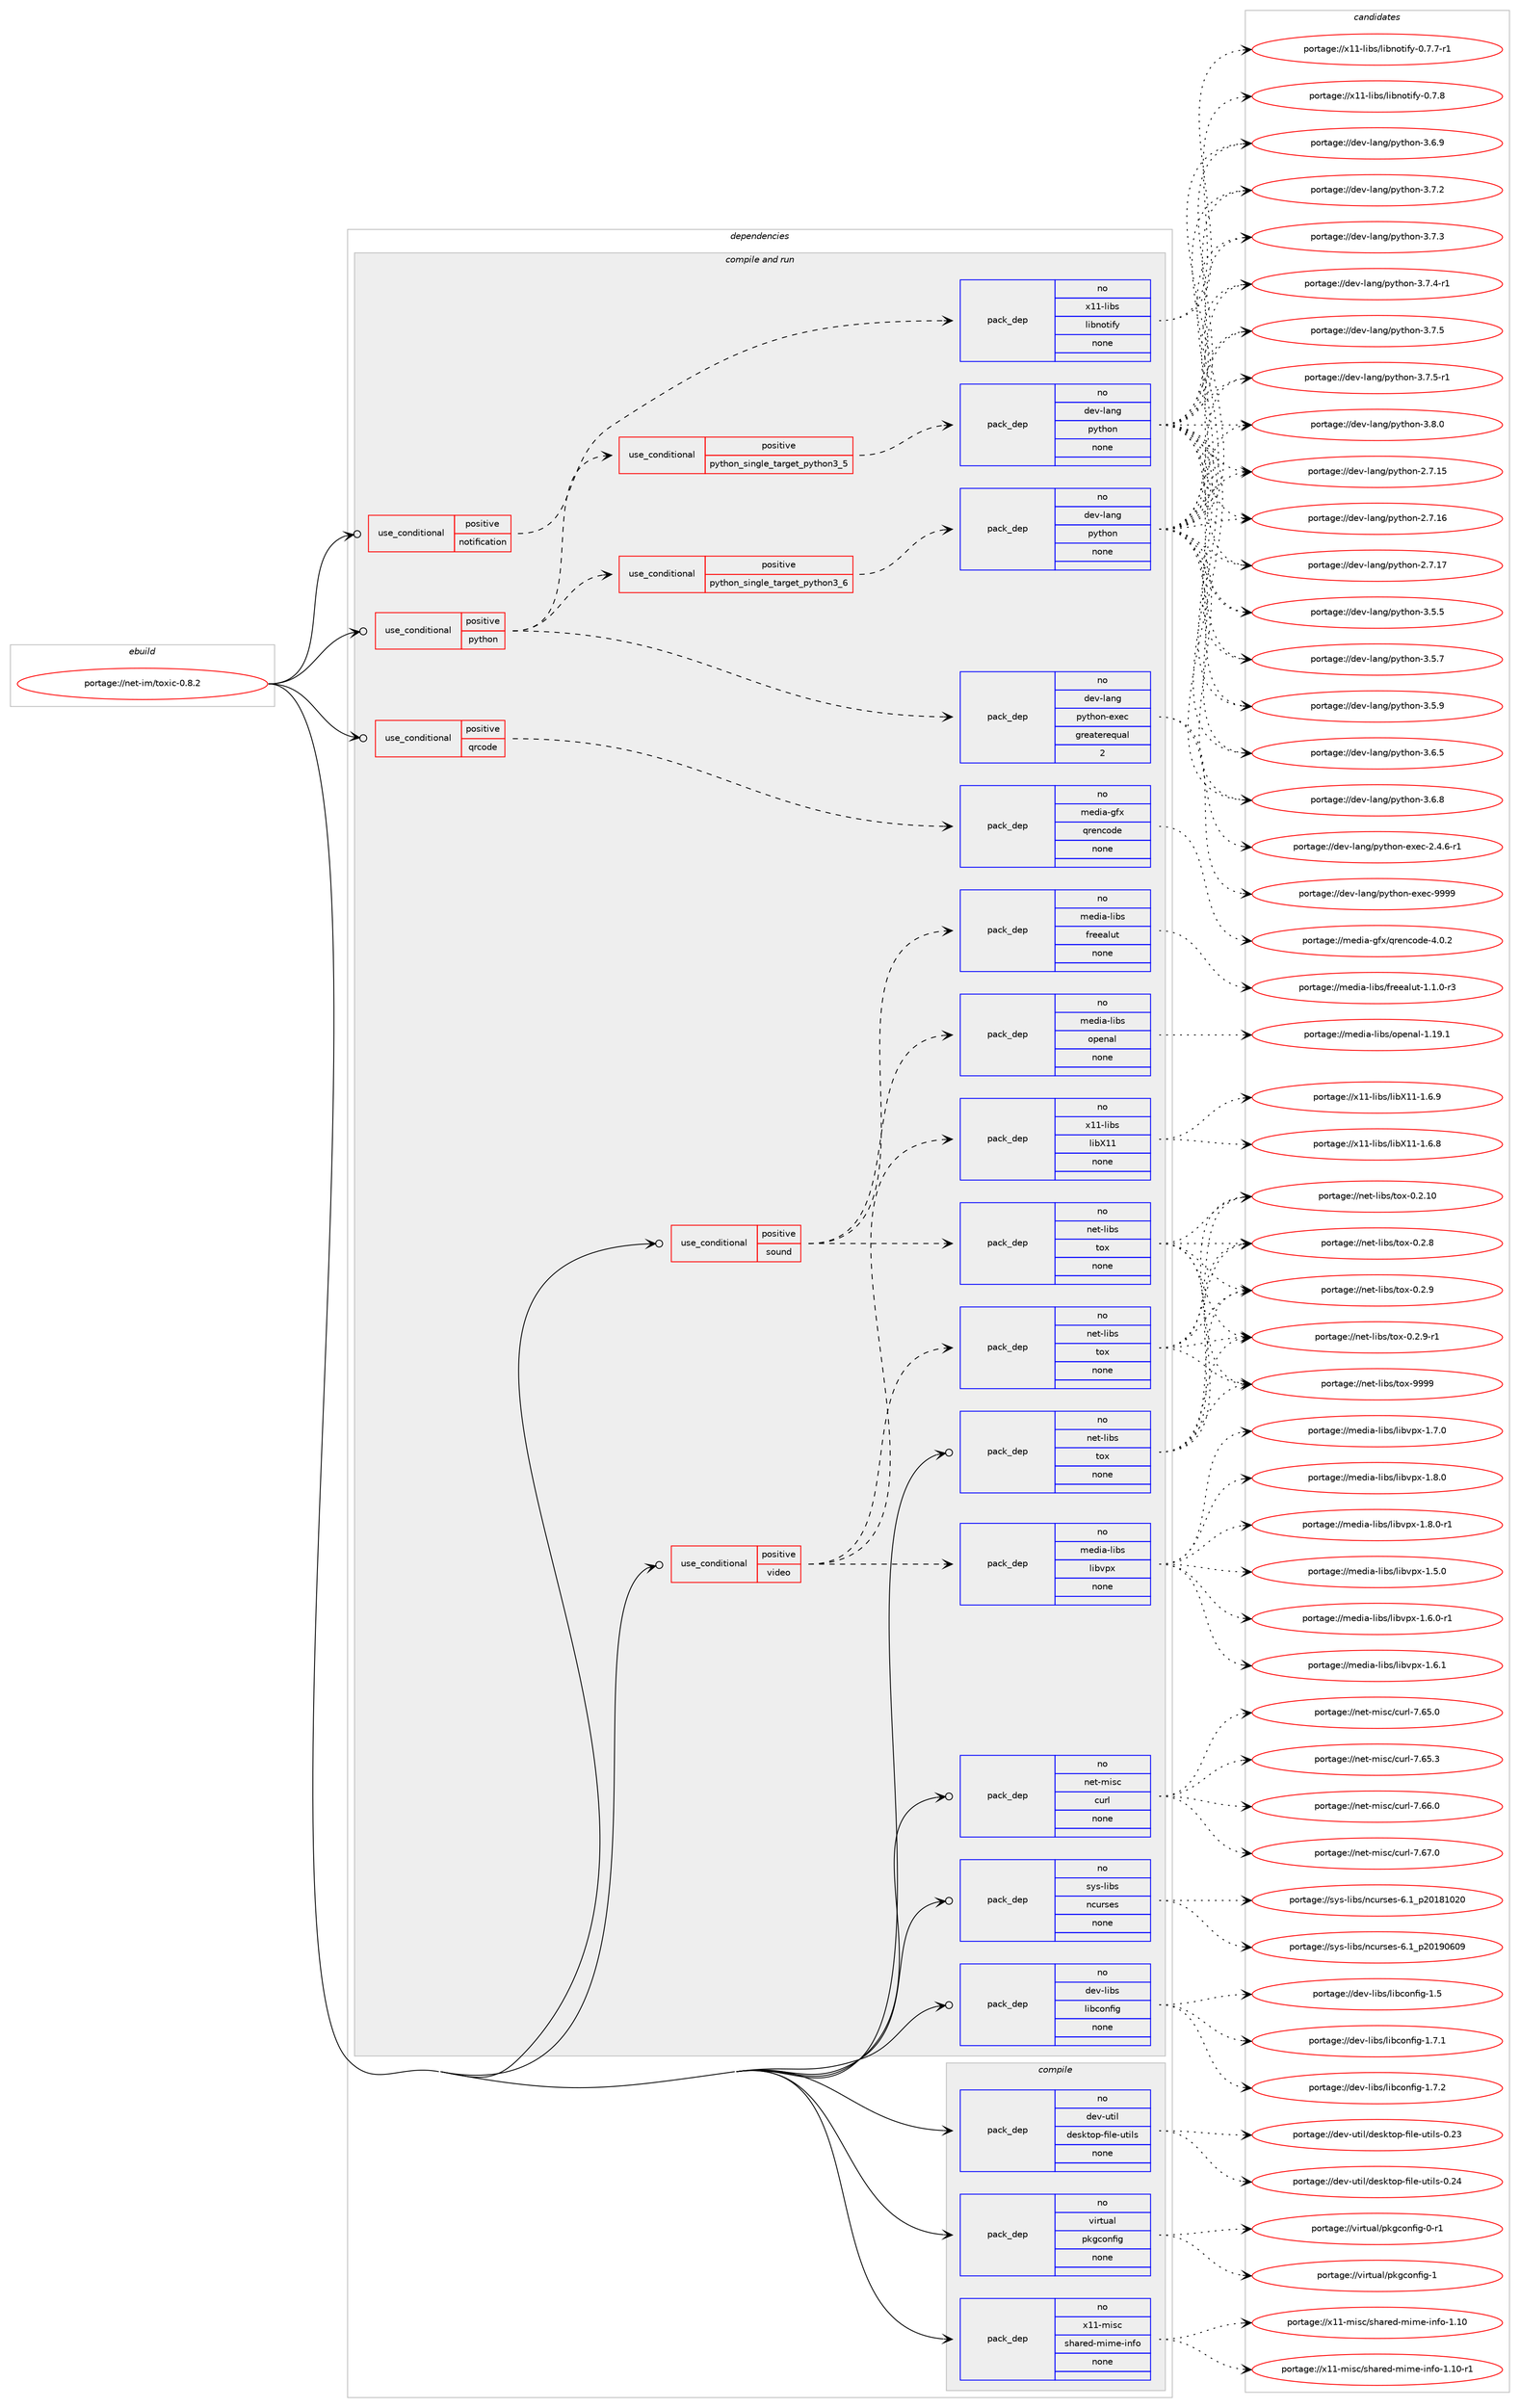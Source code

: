 digraph prolog {

# *************
# Graph options
# *************

newrank=true;
concentrate=true;
compound=true;
graph [rankdir=LR,fontname=Helvetica,fontsize=10,ranksep=1.5];#, ranksep=2.5, nodesep=0.2];
edge  [arrowhead=vee];
node  [fontname=Helvetica,fontsize=10];

# **********
# The ebuild
# **********

subgraph cluster_leftcol {
color=gray;
rank=same;
label=<<i>ebuild</i>>;
id [label="portage://net-im/toxic-0.8.2", color=red, width=4, href="../net-im/toxic-0.8.2.svg"];
}

# ****************
# The dependencies
# ****************

subgraph cluster_midcol {
color=gray;
label=<<i>dependencies</i>>;
subgraph cluster_compile {
fillcolor="#eeeeee";
style=filled;
label=<<i>compile</i>>;
subgraph pack261560 {
dependency356493 [label=<<TABLE BORDER="0" CELLBORDER="1" CELLSPACING="0" CELLPADDING="4" WIDTH="220"><TR><TD ROWSPAN="6" CELLPADDING="30">pack_dep</TD></TR><TR><TD WIDTH="110">no</TD></TR><TR><TD>dev-util</TD></TR><TR><TD>desktop-file-utils</TD></TR><TR><TD>none</TD></TR><TR><TD></TD></TR></TABLE>>, shape=none, color=blue];
}
id:e -> dependency356493:w [weight=20,style="solid",arrowhead="vee"];
subgraph pack261561 {
dependency356494 [label=<<TABLE BORDER="0" CELLBORDER="1" CELLSPACING="0" CELLPADDING="4" WIDTH="220"><TR><TD ROWSPAN="6" CELLPADDING="30">pack_dep</TD></TR><TR><TD WIDTH="110">no</TD></TR><TR><TD>virtual</TD></TR><TR><TD>pkgconfig</TD></TR><TR><TD>none</TD></TR><TR><TD></TD></TR></TABLE>>, shape=none, color=blue];
}
id:e -> dependency356494:w [weight=20,style="solid",arrowhead="vee"];
subgraph pack261562 {
dependency356495 [label=<<TABLE BORDER="0" CELLBORDER="1" CELLSPACING="0" CELLPADDING="4" WIDTH="220"><TR><TD ROWSPAN="6" CELLPADDING="30">pack_dep</TD></TR><TR><TD WIDTH="110">no</TD></TR><TR><TD>x11-misc</TD></TR><TR><TD>shared-mime-info</TD></TR><TR><TD>none</TD></TR><TR><TD></TD></TR></TABLE>>, shape=none, color=blue];
}
id:e -> dependency356495:w [weight=20,style="solid",arrowhead="vee"];
}
subgraph cluster_compileandrun {
fillcolor="#eeeeee";
style=filled;
label=<<i>compile and run</i>>;
subgraph cond89037 {
dependency356496 [label=<<TABLE BORDER="0" CELLBORDER="1" CELLSPACING="0" CELLPADDING="4"><TR><TD ROWSPAN="3" CELLPADDING="10">use_conditional</TD></TR><TR><TD>positive</TD></TR><TR><TD>notification</TD></TR></TABLE>>, shape=none, color=red];
subgraph pack261563 {
dependency356497 [label=<<TABLE BORDER="0" CELLBORDER="1" CELLSPACING="0" CELLPADDING="4" WIDTH="220"><TR><TD ROWSPAN="6" CELLPADDING="30">pack_dep</TD></TR><TR><TD WIDTH="110">no</TD></TR><TR><TD>x11-libs</TD></TR><TR><TD>libnotify</TD></TR><TR><TD>none</TD></TR><TR><TD></TD></TR></TABLE>>, shape=none, color=blue];
}
dependency356496:e -> dependency356497:w [weight=20,style="dashed",arrowhead="vee"];
}
id:e -> dependency356496:w [weight=20,style="solid",arrowhead="odotvee"];
subgraph cond89038 {
dependency356498 [label=<<TABLE BORDER="0" CELLBORDER="1" CELLSPACING="0" CELLPADDING="4"><TR><TD ROWSPAN="3" CELLPADDING="10">use_conditional</TD></TR><TR><TD>positive</TD></TR><TR><TD>python</TD></TR></TABLE>>, shape=none, color=red];
subgraph cond89039 {
dependency356499 [label=<<TABLE BORDER="0" CELLBORDER="1" CELLSPACING="0" CELLPADDING="4"><TR><TD ROWSPAN="3" CELLPADDING="10">use_conditional</TD></TR><TR><TD>positive</TD></TR><TR><TD>python_single_target_python3_5</TD></TR></TABLE>>, shape=none, color=red];
subgraph pack261564 {
dependency356500 [label=<<TABLE BORDER="0" CELLBORDER="1" CELLSPACING="0" CELLPADDING="4" WIDTH="220"><TR><TD ROWSPAN="6" CELLPADDING="30">pack_dep</TD></TR><TR><TD WIDTH="110">no</TD></TR><TR><TD>dev-lang</TD></TR><TR><TD>python</TD></TR><TR><TD>none</TD></TR><TR><TD></TD></TR></TABLE>>, shape=none, color=blue];
}
dependency356499:e -> dependency356500:w [weight=20,style="dashed",arrowhead="vee"];
}
dependency356498:e -> dependency356499:w [weight=20,style="dashed",arrowhead="vee"];
subgraph cond89040 {
dependency356501 [label=<<TABLE BORDER="0" CELLBORDER="1" CELLSPACING="0" CELLPADDING="4"><TR><TD ROWSPAN="3" CELLPADDING="10">use_conditional</TD></TR><TR><TD>positive</TD></TR><TR><TD>python_single_target_python3_6</TD></TR></TABLE>>, shape=none, color=red];
subgraph pack261565 {
dependency356502 [label=<<TABLE BORDER="0" CELLBORDER="1" CELLSPACING="0" CELLPADDING="4" WIDTH="220"><TR><TD ROWSPAN="6" CELLPADDING="30">pack_dep</TD></TR><TR><TD WIDTH="110">no</TD></TR><TR><TD>dev-lang</TD></TR><TR><TD>python</TD></TR><TR><TD>none</TD></TR><TR><TD></TD></TR></TABLE>>, shape=none, color=blue];
}
dependency356501:e -> dependency356502:w [weight=20,style="dashed",arrowhead="vee"];
}
dependency356498:e -> dependency356501:w [weight=20,style="dashed",arrowhead="vee"];
subgraph pack261566 {
dependency356503 [label=<<TABLE BORDER="0" CELLBORDER="1" CELLSPACING="0" CELLPADDING="4" WIDTH="220"><TR><TD ROWSPAN="6" CELLPADDING="30">pack_dep</TD></TR><TR><TD WIDTH="110">no</TD></TR><TR><TD>dev-lang</TD></TR><TR><TD>python-exec</TD></TR><TR><TD>greaterequal</TD></TR><TR><TD>2</TD></TR></TABLE>>, shape=none, color=blue];
}
dependency356498:e -> dependency356503:w [weight=20,style="dashed",arrowhead="vee"];
}
id:e -> dependency356498:w [weight=20,style="solid",arrowhead="odotvee"];
subgraph cond89041 {
dependency356504 [label=<<TABLE BORDER="0" CELLBORDER="1" CELLSPACING="0" CELLPADDING="4"><TR><TD ROWSPAN="3" CELLPADDING="10">use_conditional</TD></TR><TR><TD>positive</TD></TR><TR><TD>qrcode</TD></TR></TABLE>>, shape=none, color=red];
subgraph pack261567 {
dependency356505 [label=<<TABLE BORDER="0" CELLBORDER="1" CELLSPACING="0" CELLPADDING="4" WIDTH="220"><TR><TD ROWSPAN="6" CELLPADDING="30">pack_dep</TD></TR><TR><TD WIDTH="110">no</TD></TR><TR><TD>media-gfx</TD></TR><TR><TD>qrencode</TD></TR><TR><TD>none</TD></TR><TR><TD></TD></TR></TABLE>>, shape=none, color=blue];
}
dependency356504:e -> dependency356505:w [weight=20,style="dashed",arrowhead="vee"];
}
id:e -> dependency356504:w [weight=20,style="solid",arrowhead="odotvee"];
subgraph cond89042 {
dependency356506 [label=<<TABLE BORDER="0" CELLBORDER="1" CELLSPACING="0" CELLPADDING="4"><TR><TD ROWSPAN="3" CELLPADDING="10">use_conditional</TD></TR><TR><TD>positive</TD></TR><TR><TD>sound</TD></TR></TABLE>>, shape=none, color=red];
subgraph pack261568 {
dependency356507 [label=<<TABLE BORDER="0" CELLBORDER="1" CELLSPACING="0" CELLPADDING="4" WIDTH="220"><TR><TD ROWSPAN="6" CELLPADDING="30">pack_dep</TD></TR><TR><TD WIDTH="110">no</TD></TR><TR><TD>media-libs</TD></TR><TR><TD>openal</TD></TR><TR><TD>none</TD></TR><TR><TD></TD></TR></TABLE>>, shape=none, color=blue];
}
dependency356506:e -> dependency356507:w [weight=20,style="dashed",arrowhead="vee"];
subgraph pack261569 {
dependency356508 [label=<<TABLE BORDER="0" CELLBORDER="1" CELLSPACING="0" CELLPADDING="4" WIDTH="220"><TR><TD ROWSPAN="6" CELLPADDING="30">pack_dep</TD></TR><TR><TD WIDTH="110">no</TD></TR><TR><TD>media-libs</TD></TR><TR><TD>freealut</TD></TR><TR><TD>none</TD></TR><TR><TD></TD></TR></TABLE>>, shape=none, color=blue];
}
dependency356506:e -> dependency356508:w [weight=20,style="dashed",arrowhead="vee"];
subgraph pack261570 {
dependency356509 [label=<<TABLE BORDER="0" CELLBORDER="1" CELLSPACING="0" CELLPADDING="4" WIDTH="220"><TR><TD ROWSPAN="6" CELLPADDING="30">pack_dep</TD></TR><TR><TD WIDTH="110">no</TD></TR><TR><TD>net-libs</TD></TR><TR><TD>tox</TD></TR><TR><TD>none</TD></TR><TR><TD></TD></TR></TABLE>>, shape=none, color=blue];
}
dependency356506:e -> dependency356509:w [weight=20,style="dashed",arrowhead="vee"];
}
id:e -> dependency356506:w [weight=20,style="solid",arrowhead="odotvee"];
subgraph cond89043 {
dependency356510 [label=<<TABLE BORDER="0" CELLBORDER="1" CELLSPACING="0" CELLPADDING="4"><TR><TD ROWSPAN="3" CELLPADDING="10">use_conditional</TD></TR><TR><TD>positive</TD></TR><TR><TD>video</TD></TR></TABLE>>, shape=none, color=red];
subgraph pack261571 {
dependency356511 [label=<<TABLE BORDER="0" CELLBORDER="1" CELLSPACING="0" CELLPADDING="4" WIDTH="220"><TR><TD ROWSPAN="6" CELLPADDING="30">pack_dep</TD></TR><TR><TD WIDTH="110">no</TD></TR><TR><TD>media-libs</TD></TR><TR><TD>libvpx</TD></TR><TR><TD>none</TD></TR><TR><TD></TD></TR></TABLE>>, shape=none, color=blue];
}
dependency356510:e -> dependency356511:w [weight=20,style="dashed",arrowhead="vee"];
subgraph pack261572 {
dependency356512 [label=<<TABLE BORDER="0" CELLBORDER="1" CELLSPACING="0" CELLPADDING="4" WIDTH="220"><TR><TD ROWSPAN="6" CELLPADDING="30">pack_dep</TD></TR><TR><TD WIDTH="110">no</TD></TR><TR><TD>net-libs</TD></TR><TR><TD>tox</TD></TR><TR><TD>none</TD></TR><TR><TD></TD></TR></TABLE>>, shape=none, color=blue];
}
dependency356510:e -> dependency356512:w [weight=20,style="dashed",arrowhead="vee"];
subgraph pack261573 {
dependency356513 [label=<<TABLE BORDER="0" CELLBORDER="1" CELLSPACING="0" CELLPADDING="4" WIDTH="220"><TR><TD ROWSPAN="6" CELLPADDING="30">pack_dep</TD></TR><TR><TD WIDTH="110">no</TD></TR><TR><TD>x11-libs</TD></TR><TR><TD>libX11</TD></TR><TR><TD>none</TD></TR><TR><TD></TD></TR></TABLE>>, shape=none, color=blue];
}
dependency356510:e -> dependency356513:w [weight=20,style="dashed",arrowhead="vee"];
}
id:e -> dependency356510:w [weight=20,style="solid",arrowhead="odotvee"];
subgraph pack261574 {
dependency356514 [label=<<TABLE BORDER="0" CELLBORDER="1" CELLSPACING="0" CELLPADDING="4" WIDTH="220"><TR><TD ROWSPAN="6" CELLPADDING="30">pack_dep</TD></TR><TR><TD WIDTH="110">no</TD></TR><TR><TD>dev-libs</TD></TR><TR><TD>libconfig</TD></TR><TR><TD>none</TD></TR><TR><TD></TD></TR></TABLE>>, shape=none, color=blue];
}
id:e -> dependency356514:w [weight=20,style="solid",arrowhead="odotvee"];
subgraph pack261575 {
dependency356515 [label=<<TABLE BORDER="0" CELLBORDER="1" CELLSPACING="0" CELLPADDING="4" WIDTH="220"><TR><TD ROWSPAN="6" CELLPADDING="30">pack_dep</TD></TR><TR><TD WIDTH="110">no</TD></TR><TR><TD>net-libs</TD></TR><TR><TD>tox</TD></TR><TR><TD>none</TD></TR><TR><TD></TD></TR></TABLE>>, shape=none, color=blue];
}
id:e -> dependency356515:w [weight=20,style="solid",arrowhead="odotvee"];
subgraph pack261576 {
dependency356516 [label=<<TABLE BORDER="0" CELLBORDER="1" CELLSPACING="0" CELLPADDING="4" WIDTH="220"><TR><TD ROWSPAN="6" CELLPADDING="30">pack_dep</TD></TR><TR><TD WIDTH="110">no</TD></TR><TR><TD>net-misc</TD></TR><TR><TD>curl</TD></TR><TR><TD>none</TD></TR><TR><TD></TD></TR></TABLE>>, shape=none, color=blue];
}
id:e -> dependency356516:w [weight=20,style="solid",arrowhead="odotvee"];
subgraph pack261577 {
dependency356517 [label=<<TABLE BORDER="0" CELLBORDER="1" CELLSPACING="0" CELLPADDING="4" WIDTH="220"><TR><TD ROWSPAN="6" CELLPADDING="30">pack_dep</TD></TR><TR><TD WIDTH="110">no</TD></TR><TR><TD>sys-libs</TD></TR><TR><TD>ncurses</TD></TR><TR><TD>none</TD></TR><TR><TD></TD></TR></TABLE>>, shape=none, color=blue];
}
id:e -> dependency356517:w [weight=20,style="solid",arrowhead="odotvee"];
}
subgraph cluster_run {
fillcolor="#eeeeee";
style=filled;
label=<<i>run</i>>;
}
}

# **************
# The candidates
# **************

subgraph cluster_choices {
rank=same;
color=gray;
label=<<i>candidates</i>>;

subgraph choice261560 {
color=black;
nodesep=1;
choiceportage100101118451171161051084710010111510711611111245102105108101451171161051081154548465051 [label="portage://dev-util/desktop-file-utils-0.23", color=red, width=4,href="../dev-util/desktop-file-utils-0.23.svg"];
choiceportage100101118451171161051084710010111510711611111245102105108101451171161051081154548465052 [label="portage://dev-util/desktop-file-utils-0.24", color=red, width=4,href="../dev-util/desktop-file-utils-0.24.svg"];
dependency356493:e -> choiceportage100101118451171161051084710010111510711611111245102105108101451171161051081154548465051:w [style=dotted,weight="100"];
dependency356493:e -> choiceportage100101118451171161051084710010111510711611111245102105108101451171161051081154548465052:w [style=dotted,weight="100"];
}
subgraph choice261561 {
color=black;
nodesep=1;
choiceportage11810511411611797108471121071039911111010210510345484511449 [label="portage://virtual/pkgconfig-0-r1", color=red, width=4,href="../virtual/pkgconfig-0-r1.svg"];
choiceportage1181051141161179710847112107103991111101021051034549 [label="portage://virtual/pkgconfig-1", color=red, width=4,href="../virtual/pkgconfig-1.svg"];
dependency356494:e -> choiceportage11810511411611797108471121071039911111010210510345484511449:w [style=dotted,weight="100"];
dependency356494:e -> choiceportage1181051141161179710847112107103991111101021051034549:w [style=dotted,weight="100"];
}
subgraph choice261562 {
color=black;
nodesep=1;
choiceportage12049494510910511599471151049711410110045109105109101451051101021114549464948 [label="portage://x11-misc/shared-mime-info-1.10", color=red, width=4,href="../x11-misc/shared-mime-info-1.10.svg"];
choiceportage120494945109105115994711510497114101100451091051091014510511010211145494649484511449 [label="portage://x11-misc/shared-mime-info-1.10-r1", color=red, width=4,href="../x11-misc/shared-mime-info-1.10-r1.svg"];
dependency356495:e -> choiceportage12049494510910511599471151049711410110045109105109101451051101021114549464948:w [style=dotted,weight="100"];
dependency356495:e -> choiceportage120494945109105115994711510497114101100451091051091014510511010211145494649484511449:w [style=dotted,weight="100"];
}
subgraph choice261563 {
color=black;
nodesep=1;
choiceportage1204949451081059811547108105981101111161051021214548465546554511449 [label="portage://x11-libs/libnotify-0.7.7-r1", color=red, width=4,href="../x11-libs/libnotify-0.7.7-r1.svg"];
choiceportage120494945108105981154710810598110111116105102121454846554656 [label="portage://x11-libs/libnotify-0.7.8", color=red, width=4,href="../x11-libs/libnotify-0.7.8.svg"];
dependency356497:e -> choiceportage1204949451081059811547108105981101111161051021214548465546554511449:w [style=dotted,weight="100"];
dependency356497:e -> choiceportage120494945108105981154710810598110111116105102121454846554656:w [style=dotted,weight="100"];
}
subgraph choice261564 {
color=black;
nodesep=1;
choiceportage10010111845108971101034711212111610411111045504655464953 [label="portage://dev-lang/python-2.7.15", color=red, width=4,href="../dev-lang/python-2.7.15.svg"];
choiceportage10010111845108971101034711212111610411111045504655464954 [label="portage://dev-lang/python-2.7.16", color=red, width=4,href="../dev-lang/python-2.7.16.svg"];
choiceportage10010111845108971101034711212111610411111045504655464955 [label="portage://dev-lang/python-2.7.17", color=red, width=4,href="../dev-lang/python-2.7.17.svg"];
choiceportage100101118451089711010347112121116104111110455146534653 [label="portage://dev-lang/python-3.5.5", color=red, width=4,href="../dev-lang/python-3.5.5.svg"];
choiceportage100101118451089711010347112121116104111110455146534655 [label="portage://dev-lang/python-3.5.7", color=red, width=4,href="../dev-lang/python-3.5.7.svg"];
choiceportage100101118451089711010347112121116104111110455146534657 [label="portage://dev-lang/python-3.5.9", color=red, width=4,href="../dev-lang/python-3.5.9.svg"];
choiceportage100101118451089711010347112121116104111110455146544653 [label="portage://dev-lang/python-3.6.5", color=red, width=4,href="../dev-lang/python-3.6.5.svg"];
choiceportage100101118451089711010347112121116104111110455146544656 [label="portage://dev-lang/python-3.6.8", color=red, width=4,href="../dev-lang/python-3.6.8.svg"];
choiceportage100101118451089711010347112121116104111110455146544657 [label="portage://dev-lang/python-3.6.9", color=red, width=4,href="../dev-lang/python-3.6.9.svg"];
choiceportage100101118451089711010347112121116104111110455146554650 [label="portage://dev-lang/python-3.7.2", color=red, width=4,href="../dev-lang/python-3.7.2.svg"];
choiceportage100101118451089711010347112121116104111110455146554651 [label="portage://dev-lang/python-3.7.3", color=red, width=4,href="../dev-lang/python-3.7.3.svg"];
choiceportage1001011184510897110103471121211161041111104551465546524511449 [label="portage://dev-lang/python-3.7.4-r1", color=red, width=4,href="../dev-lang/python-3.7.4-r1.svg"];
choiceportage100101118451089711010347112121116104111110455146554653 [label="portage://dev-lang/python-3.7.5", color=red, width=4,href="../dev-lang/python-3.7.5.svg"];
choiceportage1001011184510897110103471121211161041111104551465546534511449 [label="portage://dev-lang/python-3.7.5-r1", color=red, width=4,href="../dev-lang/python-3.7.5-r1.svg"];
choiceportage100101118451089711010347112121116104111110455146564648 [label="portage://dev-lang/python-3.8.0", color=red, width=4,href="../dev-lang/python-3.8.0.svg"];
dependency356500:e -> choiceportage10010111845108971101034711212111610411111045504655464953:w [style=dotted,weight="100"];
dependency356500:e -> choiceportage10010111845108971101034711212111610411111045504655464954:w [style=dotted,weight="100"];
dependency356500:e -> choiceportage10010111845108971101034711212111610411111045504655464955:w [style=dotted,weight="100"];
dependency356500:e -> choiceportage100101118451089711010347112121116104111110455146534653:w [style=dotted,weight="100"];
dependency356500:e -> choiceportage100101118451089711010347112121116104111110455146534655:w [style=dotted,weight="100"];
dependency356500:e -> choiceportage100101118451089711010347112121116104111110455146534657:w [style=dotted,weight="100"];
dependency356500:e -> choiceportage100101118451089711010347112121116104111110455146544653:w [style=dotted,weight="100"];
dependency356500:e -> choiceportage100101118451089711010347112121116104111110455146544656:w [style=dotted,weight="100"];
dependency356500:e -> choiceportage100101118451089711010347112121116104111110455146544657:w [style=dotted,weight="100"];
dependency356500:e -> choiceportage100101118451089711010347112121116104111110455146554650:w [style=dotted,weight="100"];
dependency356500:e -> choiceportage100101118451089711010347112121116104111110455146554651:w [style=dotted,weight="100"];
dependency356500:e -> choiceportage1001011184510897110103471121211161041111104551465546524511449:w [style=dotted,weight="100"];
dependency356500:e -> choiceportage100101118451089711010347112121116104111110455146554653:w [style=dotted,weight="100"];
dependency356500:e -> choiceportage1001011184510897110103471121211161041111104551465546534511449:w [style=dotted,weight="100"];
dependency356500:e -> choiceportage100101118451089711010347112121116104111110455146564648:w [style=dotted,weight="100"];
}
subgraph choice261565 {
color=black;
nodesep=1;
choiceportage10010111845108971101034711212111610411111045504655464953 [label="portage://dev-lang/python-2.7.15", color=red, width=4,href="../dev-lang/python-2.7.15.svg"];
choiceportage10010111845108971101034711212111610411111045504655464954 [label="portage://dev-lang/python-2.7.16", color=red, width=4,href="../dev-lang/python-2.7.16.svg"];
choiceportage10010111845108971101034711212111610411111045504655464955 [label="portage://dev-lang/python-2.7.17", color=red, width=4,href="../dev-lang/python-2.7.17.svg"];
choiceportage100101118451089711010347112121116104111110455146534653 [label="portage://dev-lang/python-3.5.5", color=red, width=4,href="../dev-lang/python-3.5.5.svg"];
choiceportage100101118451089711010347112121116104111110455146534655 [label="portage://dev-lang/python-3.5.7", color=red, width=4,href="../dev-lang/python-3.5.7.svg"];
choiceportage100101118451089711010347112121116104111110455146534657 [label="portage://dev-lang/python-3.5.9", color=red, width=4,href="../dev-lang/python-3.5.9.svg"];
choiceportage100101118451089711010347112121116104111110455146544653 [label="portage://dev-lang/python-3.6.5", color=red, width=4,href="../dev-lang/python-3.6.5.svg"];
choiceportage100101118451089711010347112121116104111110455146544656 [label="portage://dev-lang/python-3.6.8", color=red, width=4,href="../dev-lang/python-3.6.8.svg"];
choiceportage100101118451089711010347112121116104111110455146544657 [label="portage://dev-lang/python-3.6.9", color=red, width=4,href="../dev-lang/python-3.6.9.svg"];
choiceportage100101118451089711010347112121116104111110455146554650 [label="portage://dev-lang/python-3.7.2", color=red, width=4,href="../dev-lang/python-3.7.2.svg"];
choiceportage100101118451089711010347112121116104111110455146554651 [label="portage://dev-lang/python-3.7.3", color=red, width=4,href="../dev-lang/python-3.7.3.svg"];
choiceportage1001011184510897110103471121211161041111104551465546524511449 [label="portage://dev-lang/python-3.7.4-r1", color=red, width=4,href="../dev-lang/python-3.7.4-r1.svg"];
choiceportage100101118451089711010347112121116104111110455146554653 [label="portage://dev-lang/python-3.7.5", color=red, width=4,href="../dev-lang/python-3.7.5.svg"];
choiceportage1001011184510897110103471121211161041111104551465546534511449 [label="portage://dev-lang/python-3.7.5-r1", color=red, width=4,href="../dev-lang/python-3.7.5-r1.svg"];
choiceportage100101118451089711010347112121116104111110455146564648 [label="portage://dev-lang/python-3.8.0", color=red, width=4,href="../dev-lang/python-3.8.0.svg"];
dependency356502:e -> choiceportage10010111845108971101034711212111610411111045504655464953:w [style=dotted,weight="100"];
dependency356502:e -> choiceportage10010111845108971101034711212111610411111045504655464954:w [style=dotted,weight="100"];
dependency356502:e -> choiceportage10010111845108971101034711212111610411111045504655464955:w [style=dotted,weight="100"];
dependency356502:e -> choiceportage100101118451089711010347112121116104111110455146534653:w [style=dotted,weight="100"];
dependency356502:e -> choiceportage100101118451089711010347112121116104111110455146534655:w [style=dotted,weight="100"];
dependency356502:e -> choiceportage100101118451089711010347112121116104111110455146534657:w [style=dotted,weight="100"];
dependency356502:e -> choiceportage100101118451089711010347112121116104111110455146544653:w [style=dotted,weight="100"];
dependency356502:e -> choiceportage100101118451089711010347112121116104111110455146544656:w [style=dotted,weight="100"];
dependency356502:e -> choiceportage100101118451089711010347112121116104111110455146544657:w [style=dotted,weight="100"];
dependency356502:e -> choiceportage100101118451089711010347112121116104111110455146554650:w [style=dotted,weight="100"];
dependency356502:e -> choiceportage100101118451089711010347112121116104111110455146554651:w [style=dotted,weight="100"];
dependency356502:e -> choiceportage1001011184510897110103471121211161041111104551465546524511449:w [style=dotted,weight="100"];
dependency356502:e -> choiceportage100101118451089711010347112121116104111110455146554653:w [style=dotted,weight="100"];
dependency356502:e -> choiceportage1001011184510897110103471121211161041111104551465546534511449:w [style=dotted,weight="100"];
dependency356502:e -> choiceportage100101118451089711010347112121116104111110455146564648:w [style=dotted,weight="100"];
}
subgraph choice261566 {
color=black;
nodesep=1;
choiceportage10010111845108971101034711212111610411111045101120101994550465246544511449 [label="portage://dev-lang/python-exec-2.4.6-r1", color=red, width=4,href="../dev-lang/python-exec-2.4.6-r1.svg"];
choiceportage10010111845108971101034711212111610411111045101120101994557575757 [label="portage://dev-lang/python-exec-9999", color=red, width=4,href="../dev-lang/python-exec-9999.svg"];
dependency356503:e -> choiceportage10010111845108971101034711212111610411111045101120101994550465246544511449:w [style=dotted,weight="100"];
dependency356503:e -> choiceportage10010111845108971101034711212111610411111045101120101994557575757:w [style=dotted,weight="100"];
}
subgraph choice261567 {
color=black;
nodesep=1;
choiceportage10910110010597451031021204711311410111099111100101455246484650 [label="portage://media-gfx/qrencode-4.0.2", color=red, width=4,href="../media-gfx/qrencode-4.0.2.svg"];
dependency356505:e -> choiceportage10910110010597451031021204711311410111099111100101455246484650:w [style=dotted,weight="100"];
}
subgraph choice261568 {
color=black;
nodesep=1;
choiceportage109101100105974510810598115471111121011109710845494649574649 [label="portage://media-libs/openal-1.19.1", color=red, width=4,href="../media-libs/openal-1.19.1.svg"];
dependency356507:e -> choiceportage109101100105974510810598115471111121011109710845494649574649:w [style=dotted,weight="100"];
}
subgraph choice261569 {
color=black;
nodesep=1;
choiceportage10910110010597451081059811547102114101101971081171164549464946484511451 [label="portage://media-libs/freealut-1.1.0-r3", color=red, width=4,href="../media-libs/freealut-1.1.0-r3.svg"];
dependency356508:e -> choiceportage10910110010597451081059811547102114101101971081171164549464946484511451:w [style=dotted,weight="100"];
}
subgraph choice261570 {
color=black;
nodesep=1;
choiceportage11010111645108105981154711611112045484650464948 [label="portage://net-libs/tox-0.2.10", color=red, width=4,href="../net-libs/tox-0.2.10.svg"];
choiceportage110101116451081059811547116111120454846504656 [label="portage://net-libs/tox-0.2.8", color=red, width=4,href="../net-libs/tox-0.2.8.svg"];
choiceportage110101116451081059811547116111120454846504657 [label="portage://net-libs/tox-0.2.9", color=red, width=4,href="../net-libs/tox-0.2.9.svg"];
choiceportage1101011164510810598115471161111204548465046574511449 [label="portage://net-libs/tox-0.2.9-r1", color=red, width=4,href="../net-libs/tox-0.2.9-r1.svg"];
choiceportage1101011164510810598115471161111204557575757 [label="portage://net-libs/tox-9999", color=red, width=4,href="../net-libs/tox-9999.svg"];
dependency356509:e -> choiceportage11010111645108105981154711611112045484650464948:w [style=dotted,weight="100"];
dependency356509:e -> choiceportage110101116451081059811547116111120454846504656:w [style=dotted,weight="100"];
dependency356509:e -> choiceportage110101116451081059811547116111120454846504657:w [style=dotted,weight="100"];
dependency356509:e -> choiceportage1101011164510810598115471161111204548465046574511449:w [style=dotted,weight="100"];
dependency356509:e -> choiceportage1101011164510810598115471161111204557575757:w [style=dotted,weight="100"];
}
subgraph choice261571 {
color=black;
nodesep=1;
choiceportage1091011001059745108105981154710810598118112120454946534648 [label="portage://media-libs/libvpx-1.5.0", color=red, width=4,href="../media-libs/libvpx-1.5.0.svg"];
choiceportage10910110010597451081059811547108105981181121204549465446484511449 [label="portage://media-libs/libvpx-1.6.0-r1", color=red, width=4,href="../media-libs/libvpx-1.6.0-r1.svg"];
choiceportage1091011001059745108105981154710810598118112120454946544649 [label="portage://media-libs/libvpx-1.6.1", color=red, width=4,href="../media-libs/libvpx-1.6.1.svg"];
choiceportage1091011001059745108105981154710810598118112120454946554648 [label="portage://media-libs/libvpx-1.7.0", color=red, width=4,href="../media-libs/libvpx-1.7.0.svg"];
choiceportage1091011001059745108105981154710810598118112120454946564648 [label="portage://media-libs/libvpx-1.8.0", color=red, width=4,href="../media-libs/libvpx-1.8.0.svg"];
choiceportage10910110010597451081059811547108105981181121204549465646484511449 [label="portage://media-libs/libvpx-1.8.0-r1", color=red, width=4,href="../media-libs/libvpx-1.8.0-r1.svg"];
dependency356511:e -> choiceportage1091011001059745108105981154710810598118112120454946534648:w [style=dotted,weight="100"];
dependency356511:e -> choiceportage10910110010597451081059811547108105981181121204549465446484511449:w [style=dotted,weight="100"];
dependency356511:e -> choiceportage1091011001059745108105981154710810598118112120454946544649:w [style=dotted,weight="100"];
dependency356511:e -> choiceportage1091011001059745108105981154710810598118112120454946554648:w [style=dotted,weight="100"];
dependency356511:e -> choiceportage1091011001059745108105981154710810598118112120454946564648:w [style=dotted,weight="100"];
dependency356511:e -> choiceportage10910110010597451081059811547108105981181121204549465646484511449:w [style=dotted,weight="100"];
}
subgraph choice261572 {
color=black;
nodesep=1;
choiceportage11010111645108105981154711611112045484650464948 [label="portage://net-libs/tox-0.2.10", color=red, width=4,href="../net-libs/tox-0.2.10.svg"];
choiceportage110101116451081059811547116111120454846504656 [label="portage://net-libs/tox-0.2.8", color=red, width=4,href="../net-libs/tox-0.2.8.svg"];
choiceportage110101116451081059811547116111120454846504657 [label="portage://net-libs/tox-0.2.9", color=red, width=4,href="../net-libs/tox-0.2.9.svg"];
choiceportage1101011164510810598115471161111204548465046574511449 [label="portage://net-libs/tox-0.2.9-r1", color=red, width=4,href="../net-libs/tox-0.2.9-r1.svg"];
choiceportage1101011164510810598115471161111204557575757 [label="portage://net-libs/tox-9999", color=red, width=4,href="../net-libs/tox-9999.svg"];
dependency356512:e -> choiceportage11010111645108105981154711611112045484650464948:w [style=dotted,weight="100"];
dependency356512:e -> choiceportage110101116451081059811547116111120454846504656:w [style=dotted,weight="100"];
dependency356512:e -> choiceportage110101116451081059811547116111120454846504657:w [style=dotted,weight="100"];
dependency356512:e -> choiceportage1101011164510810598115471161111204548465046574511449:w [style=dotted,weight="100"];
dependency356512:e -> choiceportage1101011164510810598115471161111204557575757:w [style=dotted,weight="100"];
}
subgraph choice261573 {
color=black;
nodesep=1;
choiceportage120494945108105981154710810598884949454946544656 [label="portage://x11-libs/libX11-1.6.8", color=red, width=4,href="../x11-libs/libX11-1.6.8.svg"];
choiceportage120494945108105981154710810598884949454946544657 [label="portage://x11-libs/libX11-1.6.9", color=red, width=4,href="../x11-libs/libX11-1.6.9.svg"];
dependency356513:e -> choiceportage120494945108105981154710810598884949454946544656:w [style=dotted,weight="100"];
dependency356513:e -> choiceportage120494945108105981154710810598884949454946544657:w [style=dotted,weight="100"];
}
subgraph choice261574 {
color=black;
nodesep=1;
choiceportage100101118451081059811547108105989911111010210510345494653 [label="portage://dev-libs/libconfig-1.5", color=red, width=4,href="../dev-libs/libconfig-1.5.svg"];
choiceportage1001011184510810598115471081059899111110102105103454946554649 [label="portage://dev-libs/libconfig-1.7.1", color=red, width=4,href="../dev-libs/libconfig-1.7.1.svg"];
choiceportage1001011184510810598115471081059899111110102105103454946554650 [label="portage://dev-libs/libconfig-1.7.2", color=red, width=4,href="../dev-libs/libconfig-1.7.2.svg"];
dependency356514:e -> choiceportage100101118451081059811547108105989911111010210510345494653:w [style=dotted,weight="100"];
dependency356514:e -> choiceportage1001011184510810598115471081059899111110102105103454946554649:w [style=dotted,weight="100"];
dependency356514:e -> choiceportage1001011184510810598115471081059899111110102105103454946554650:w [style=dotted,weight="100"];
}
subgraph choice261575 {
color=black;
nodesep=1;
choiceportage11010111645108105981154711611112045484650464948 [label="portage://net-libs/tox-0.2.10", color=red, width=4,href="../net-libs/tox-0.2.10.svg"];
choiceportage110101116451081059811547116111120454846504656 [label="portage://net-libs/tox-0.2.8", color=red, width=4,href="../net-libs/tox-0.2.8.svg"];
choiceportage110101116451081059811547116111120454846504657 [label="portage://net-libs/tox-0.2.9", color=red, width=4,href="../net-libs/tox-0.2.9.svg"];
choiceportage1101011164510810598115471161111204548465046574511449 [label="portage://net-libs/tox-0.2.9-r1", color=red, width=4,href="../net-libs/tox-0.2.9-r1.svg"];
choiceportage1101011164510810598115471161111204557575757 [label="portage://net-libs/tox-9999", color=red, width=4,href="../net-libs/tox-9999.svg"];
dependency356515:e -> choiceportage11010111645108105981154711611112045484650464948:w [style=dotted,weight="100"];
dependency356515:e -> choiceportage110101116451081059811547116111120454846504656:w [style=dotted,weight="100"];
dependency356515:e -> choiceportage110101116451081059811547116111120454846504657:w [style=dotted,weight="100"];
dependency356515:e -> choiceportage1101011164510810598115471161111204548465046574511449:w [style=dotted,weight="100"];
dependency356515:e -> choiceportage1101011164510810598115471161111204557575757:w [style=dotted,weight="100"];
}
subgraph choice261576 {
color=black;
nodesep=1;
choiceportage1101011164510910511599479911711410845554654534648 [label="portage://net-misc/curl-7.65.0", color=red, width=4,href="../net-misc/curl-7.65.0.svg"];
choiceportage1101011164510910511599479911711410845554654534651 [label="portage://net-misc/curl-7.65.3", color=red, width=4,href="../net-misc/curl-7.65.3.svg"];
choiceportage1101011164510910511599479911711410845554654544648 [label="portage://net-misc/curl-7.66.0", color=red, width=4,href="../net-misc/curl-7.66.0.svg"];
choiceportage1101011164510910511599479911711410845554654554648 [label="portage://net-misc/curl-7.67.0", color=red, width=4,href="../net-misc/curl-7.67.0.svg"];
dependency356516:e -> choiceportage1101011164510910511599479911711410845554654534648:w [style=dotted,weight="100"];
dependency356516:e -> choiceportage1101011164510910511599479911711410845554654534651:w [style=dotted,weight="100"];
dependency356516:e -> choiceportage1101011164510910511599479911711410845554654544648:w [style=dotted,weight="100"];
dependency356516:e -> choiceportage1101011164510910511599479911711410845554654554648:w [style=dotted,weight="100"];
}
subgraph choice261577 {
color=black;
nodesep=1;
choiceportage1151211154510810598115471109911711411510111545544649951125048495649485048 [label="portage://sys-libs/ncurses-6.1_p20181020", color=red, width=4,href="../sys-libs/ncurses-6.1_p20181020.svg"];
choiceportage1151211154510810598115471109911711411510111545544649951125048495748544857 [label="portage://sys-libs/ncurses-6.1_p20190609", color=red, width=4,href="../sys-libs/ncurses-6.1_p20190609.svg"];
dependency356517:e -> choiceportage1151211154510810598115471109911711411510111545544649951125048495649485048:w [style=dotted,weight="100"];
dependency356517:e -> choiceportage1151211154510810598115471109911711411510111545544649951125048495748544857:w [style=dotted,weight="100"];
}
}

}
